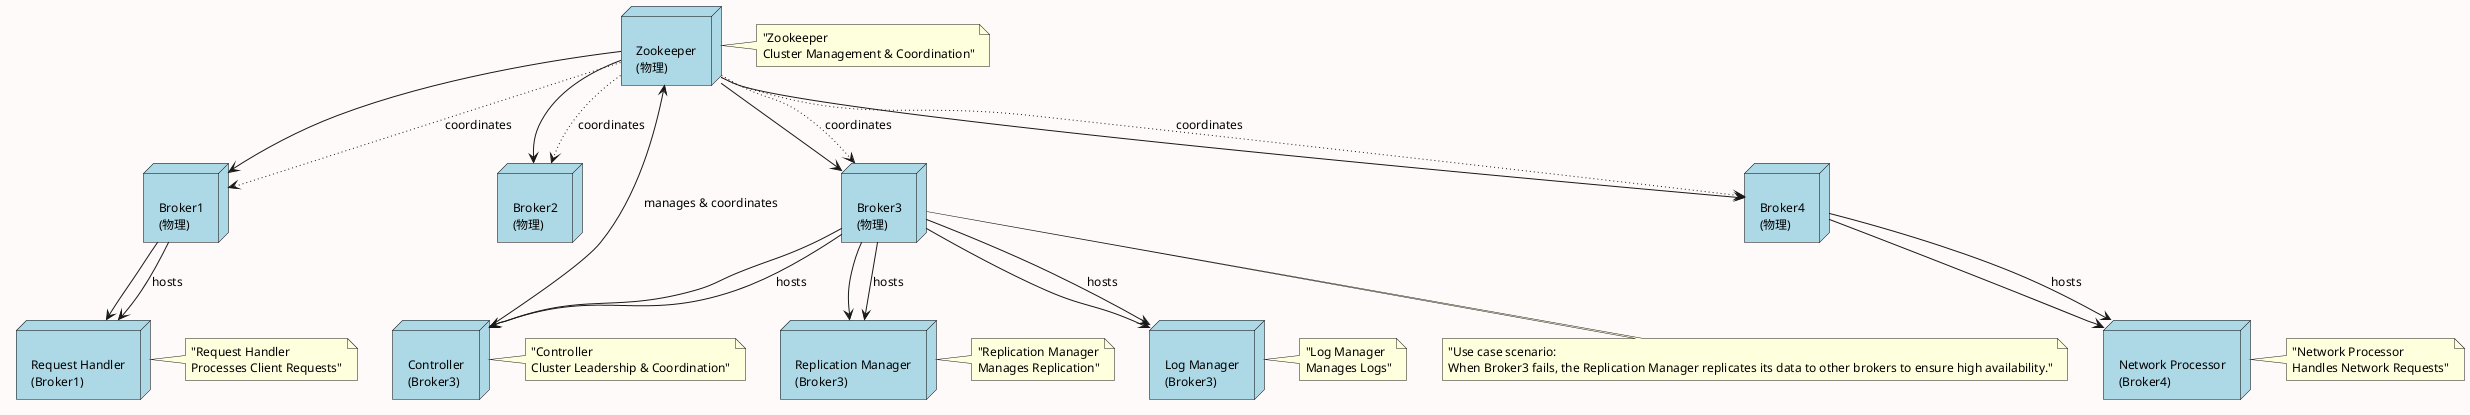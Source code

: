 @startuml
skinparam backgroundColor #FFFAFA
skinparam packageStyle rectangle
skinparam defaultFontName Arial
skinparam defaultFontSize 12
skinparam node {
    BackgroundColor lightblue
    BorderColor black
    FontName Arial
    FontSize 12
    RoundCorner 20
    Padding 10
}

' Define Brokers and Zookeeper
node "Zookeeper\n(物理)" as Zookeeper << (Z,yellow) >>

node "Broker1\n(物理)" as Broker1 << (K,orchid) >>
node "Broker2\n(物理)" as Broker2 << (K,orchid) >>
node "Broker3\n(物理)" as Broker3 << (K,orchid) >>
node "Broker4\n(物理)" as Broker4 << (K,orchid) >>

' Define internal components
node "Controller\n(Broker3)" as Controller << (C,lightblue) >>
node "Replication Manager\n(Broker3)" as ReplicationManager << (C,lightblue) >>
node "Log Manager\n(Broker3)" as LogManager << (C,lightblue) >>
node "Network Processor\n(Broker4)" as NetworkProcessor << (C,lightblue) >>
node "Request Handler\n(Broker1)" as RequestHandler << (C,lightblue) >>

' Arrange nodes for better layout
Zookeeper -down-> Broker1
Zookeeper -down-> Broker2
Zookeeper -down-> Broker3
Zookeeper -down-> Broker4

Broker1 -down-> RequestHandler
Broker3 -down-> Controller
Broker3 -down-> ReplicationManager
Broker3 -down-> LogManager
Broker4 -down-> NetworkProcessor

' Connections
Controller --> Zookeeper : "manages & coordinates"
Broker3 --> Controller : "hosts"
Broker3 --> ReplicationManager : "hosts"
Broker3 --> LogManager : "hosts"
Broker4 --> NetworkProcessor : "hosts"
Broker1 --> RequestHandler : "hosts"

Zookeeper -[dotted]-> Broker1 : "coordinates"
Zookeeper -[dotted]-> Broker2 : "coordinates"
Zookeeper -[dotted]-> Broker3 : "coordinates"
Zookeeper -[dotted]-> Broker4 : "coordinates"

' Annotations for clarity
note right of Zookeeper : "Zookeeper\nCluster Management & Coordination"
note right of Controller : "Controller\nCluster Leadership & Coordination"
note right of ReplicationManager : "Replication Manager\nManages Replication"
note right of LogManager : "Log Manager\nManages Logs"
note right of NetworkProcessor : "Network Processor\nHandles Network Requests"
note right of RequestHandler : "Request Handler\nProcesses Client Requests"

' 示例场景
note bottom of Broker3 : "Use case scenario:\nWhen Broker3 fails, the Replication Manager replicates its data to other brokers to ensure high availability."

@enduml
